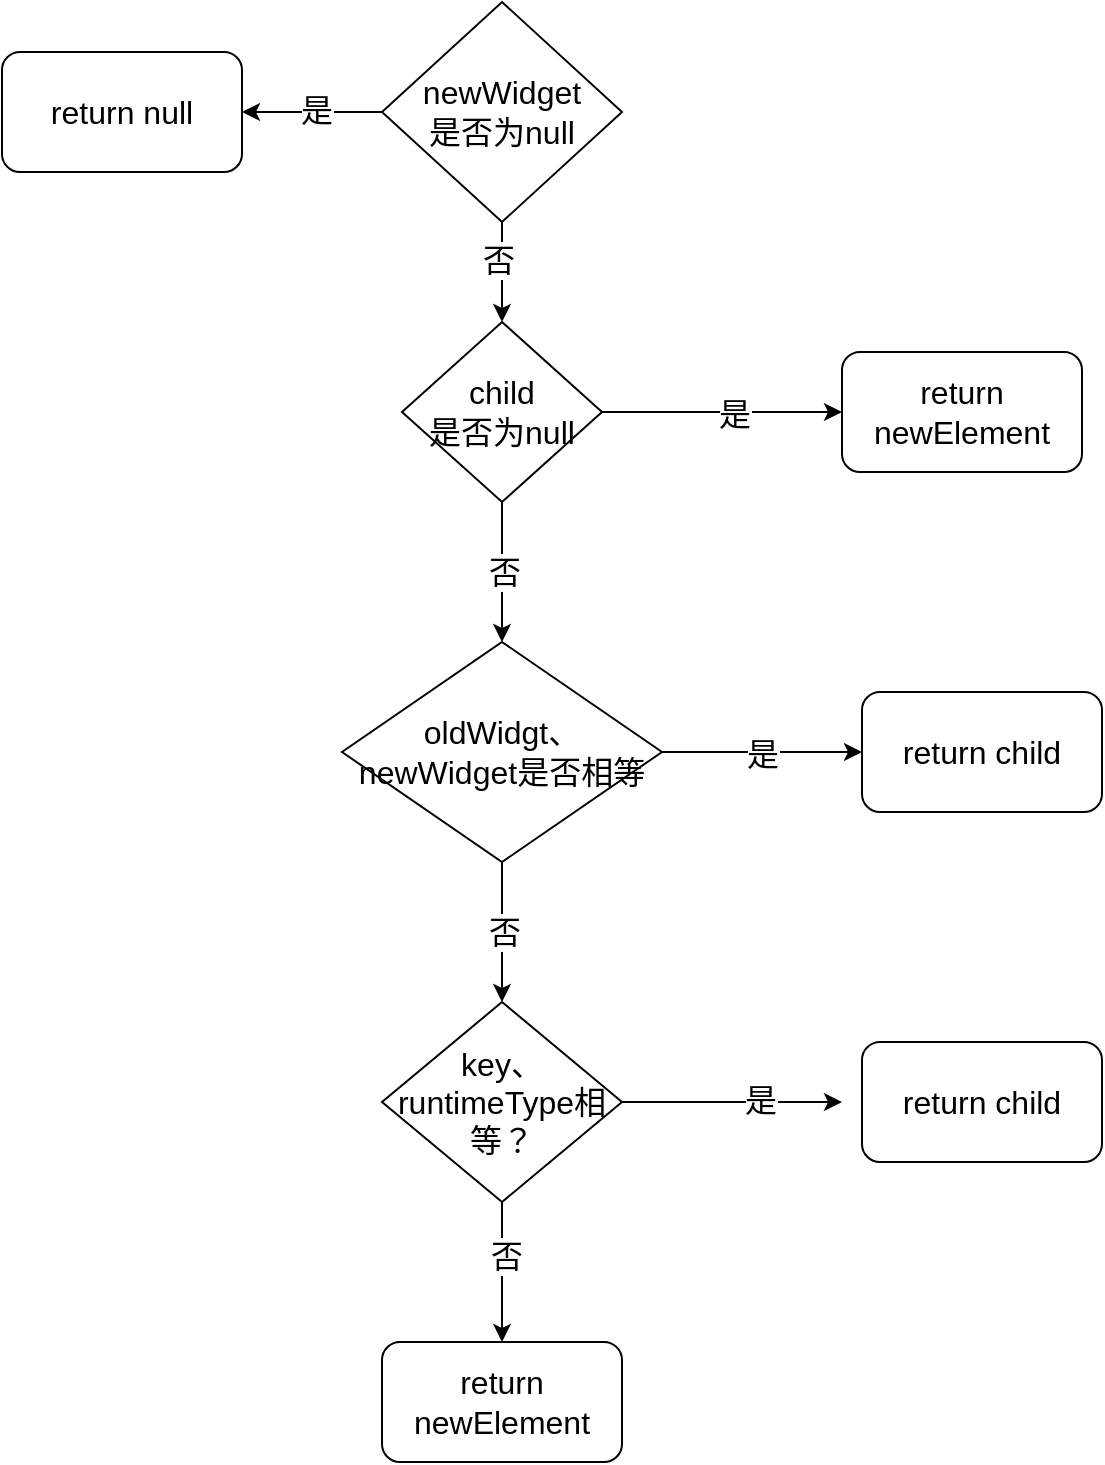 <mxfile version="14.4.2" type="github">
  <diagram id="AtRW8Q8L1CJCGrD88rt3" name="Page-1">
    <mxGraphModel dx="946" dy="614" grid="1" gridSize="10" guides="1" tooltips="1" connect="1" arrows="1" fold="1" page="1" pageScale="1" pageWidth="827" pageHeight="1169" math="0" shadow="0">
      <root>
        <mxCell id="0" />
        <mxCell id="1" parent="0" />
        <mxCell id="puQkV_bbzkEbfSVkpx3r-17" style="edgeStyle=orthogonalEdgeStyle;rounded=0;orthogonalLoop=1;jettySize=auto;html=1;exitX=0;exitY=0.5;exitDx=0;exitDy=0;entryX=1;entryY=0.5;entryDx=0;entryDy=0;fontSize=16;" edge="1" parent="1" source="puQkV_bbzkEbfSVkpx3r-1" target="puQkV_bbzkEbfSVkpx3r-4">
          <mxGeometry relative="1" as="geometry" />
        </mxCell>
        <mxCell id="puQkV_bbzkEbfSVkpx3r-20" value="是" style="edgeLabel;html=1;align=center;verticalAlign=middle;resizable=0;points=[];fontSize=16;" vertex="1" connectable="0" parent="puQkV_bbzkEbfSVkpx3r-17">
          <mxGeometry x="-0.057" y="-1" relative="1" as="geometry">
            <mxPoint as="offset" />
          </mxGeometry>
        </mxCell>
        <mxCell id="puQkV_bbzkEbfSVkpx3r-18" style="edgeStyle=orthogonalEdgeStyle;rounded=0;orthogonalLoop=1;jettySize=auto;html=1;exitX=0.5;exitY=1;exitDx=0;exitDy=0;entryX=0.5;entryY=0;entryDx=0;entryDy=0;fontSize=16;" edge="1" parent="1" source="puQkV_bbzkEbfSVkpx3r-1" target="puQkV_bbzkEbfSVkpx3r-6">
          <mxGeometry relative="1" as="geometry" />
        </mxCell>
        <mxCell id="puQkV_bbzkEbfSVkpx3r-19" value="否" style="edgeLabel;html=1;align=center;verticalAlign=middle;resizable=0;points=[];fontSize=16;" vertex="1" connectable="0" parent="puQkV_bbzkEbfSVkpx3r-18">
          <mxGeometry x="-0.24" y="-2" relative="1" as="geometry">
            <mxPoint as="offset" />
          </mxGeometry>
        </mxCell>
        <mxCell id="puQkV_bbzkEbfSVkpx3r-1" value="newWidget&lt;br style=&quot;font-size: 16px;&quot;&gt;是否为null" style="rhombus;whiteSpace=wrap;html=1;fontSize=16;" vertex="1" parent="1">
          <mxGeometry x="320" y="130" width="120" height="110" as="geometry" />
        </mxCell>
        <mxCell id="puQkV_bbzkEbfSVkpx3r-4" value="return null" style="rounded=1;whiteSpace=wrap;html=1;fontSize=16;" vertex="1" parent="1">
          <mxGeometry x="130" y="155" width="120" height="60" as="geometry" />
        </mxCell>
        <mxCell id="puQkV_bbzkEbfSVkpx3r-7" value="否" style="edgeStyle=orthogonalEdgeStyle;rounded=0;orthogonalLoop=1;jettySize=auto;html=1;exitX=0.5;exitY=1;exitDx=0;exitDy=0;fontSize=16;" edge="1" parent="1" source="puQkV_bbzkEbfSVkpx3r-6">
          <mxGeometry relative="1" as="geometry">
            <mxPoint x="380" y="450" as="targetPoint" />
          </mxGeometry>
        </mxCell>
        <mxCell id="puQkV_bbzkEbfSVkpx3r-9" style="edgeStyle=orthogonalEdgeStyle;rounded=0;orthogonalLoop=1;jettySize=auto;html=1;exitX=1;exitY=0.5;exitDx=0;exitDy=0;fontSize=16;entryX=0;entryY=0.5;entryDx=0;entryDy=0;" edge="1" parent="1" source="puQkV_bbzkEbfSVkpx3r-6" target="puQkV_bbzkEbfSVkpx3r-33">
          <mxGeometry relative="1" as="geometry">
            <mxPoint x="520" y="335" as="targetPoint" />
          </mxGeometry>
        </mxCell>
        <mxCell id="puQkV_bbzkEbfSVkpx3r-13" value="是" style="edgeLabel;html=1;align=center;verticalAlign=middle;resizable=0;points=[];fontSize=16;" vertex="1" connectable="0" parent="puQkV_bbzkEbfSVkpx3r-9">
          <mxGeometry x="0.089" y="-1" relative="1" as="geometry">
            <mxPoint as="offset" />
          </mxGeometry>
        </mxCell>
        <mxCell id="puQkV_bbzkEbfSVkpx3r-6" value="child&lt;br style=&quot;font-size: 16px;&quot;&gt;是否为null" style="rhombus;whiteSpace=wrap;html=1;fontSize=16;" vertex="1" parent="1">
          <mxGeometry x="330" y="290" width="100" height="90" as="geometry" />
        </mxCell>
        <mxCell id="puQkV_bbzkEbfSVkpx3r-14" value="return newElement" style="rounded=1;whiteSpace=wrap;html=1;fontSize=16;" vertex="1" parent="1">
          <mxGeometry x="320" y="800" width="120" height="60" as="geometry" />
        </mxCell>
        <mxCell id="puQkV_bbzkEbfSVkpx3r-21" value="否" style="edgeStyle=orthogonalEdgeStyle;rounded=0;orthogonalLoop=1;jettySize=auto;html=1;exitX=0.5;exitY=1;exitDx=0;exitDy=0;fontSize=16;" edge="1" parent="1" source="puQkV_bbzkEbfSVkpx3r-16">
          <mxGeometry relative="1" as="geometry">
            <mxPoint x="380" y="630" as="targetPoint" />
          </mxGeometry>
        </mxCell>
        <mxCell id="puQkV_bbzkEbfSVkpx3r-22" value="是" style="edgeStyle=orthogonalEdgeStyle;rounded=0;orthogonalLoop=1;jettySize=auto;html=1;exitX=1;exitY=0.5;exitDx=0;exitDy=0;fontSize=16;" edge="1" parent="1" source="puQkV_bbzkEbfSVkpx3r-16">
          <mxGeometry relative="1" as="geometry">
            <mxPoint x="560" y="505" as="targetPoint" />
          </mxGeometry>
        </mxCell>
        <mxCell id="puQkV_bbzkEbfSVkpx3r-16" value="oldWidgt、 newWidget是否相等" style="rhombus;whiteSpace=wrap;html=1;fontSize=16;" vertex="1" parent="1">
          <mxGeometry x="300" y="450" width="160" height="110" as="geometry" />
        </mxCell>
        <mxCell id="puQkV_bbzkEbfSVkpx3r-23" value="return child" style="rounded=1;whiteSpace=wrap;html=1;fontSize=16;" vertex="1" parent="1">
          <mxGeometry x="560" y="475" width="120" height="60" as="geometry" />
        </mxCell>
        <mxCell id="puQkV_bbzkEbfSVkpx3r-26" style="edgeStyle=orthogonalEdgeStyle;rounded=0;orthogonalLoop=1;jettySize=auto;html=1;exitX=0.5;exitY=1;exitDx=0;exitDy=0;fontSize=16;" edge="1" parent="1" source="puQkV_bbzkEbfSVkpx3r-25">
          <mxGeometry relative="1" as="geometry">
            <mxPoint x="380" y="800" as="targetPoint" />
          </mxGeometry>
        </mxCell>
        <mxCell id="puQkV_bbzkEbfSVkpx3r-31" value="否" style="edgeLabel;html=1;align=center;verticalAlign=middle;resizable=0;points=[];fontSize=16;" vertex="1" connectable="0" parent="puQkV_bbzkEbfSVkpx3r-26">
          <mxGeometry x="-0.229" y="2" relative="1" as="geometry">
            <mxPoint as="offset" />
          </mxGeometry>
        </mxCell>
        <mxCell id="puQkV_bbzkEbfSVkpx3r-28" style="edgeStyle=orthogonalEdgeStyle;rounded=0;orthogonalLoop=1;jettySize=auto;html=1;exitX=1;exitY=0.5;exitDx=0;exitDy=0;fontSize=16;" edge="1" parent="1" source="puQkV_bbzkEbfSVkpx3r-25">
          <mxGeometry relative="1" as="geometry">
            <mxPoint x="550" y="680" as="targetPoint" />
          </mxGeometry>
        </mxCell>
        <mxCell id="puQkV_bbzkEbfSVkpx3r-29" value="是" style="edgeLabel;html=1;align=center;verticalAlign=middle;resizable=0;points=[];fontSize=16;" vertex="1" connectable="0" parent="puQkV_bbzkEbfSVkpx3r-28">
          <mxGeometry x="0.255" y="2" relative="1" as="geometry">
            <mxPoint as="offset" />
          </mxGeometry>
        </mxCell>
        <mxCell id="puQkV_bbzkEbfSVkpx3r-25" value="key、runtimeType相等？" style="rhombus;whiteSpace=wrap;html=1;fontSize=16;" vertex="1" parent="1">
          <mxGeometry x="320" y="630" width="120" height="100" as="geometry" />
        </mxCell>
        <mxCell id="puQkV_bbzkEbfSVkpx3r-30" value="return child" style="rounded=1;whiteSpace=wrap;html=1;fontSize=16;" vertex="1" parent="1">
          <mxGeometry x="560" y="650" width="120" height="60" as="geometry" />
        </mxCell>
        <mxCell id="puQkV_bbzkEbfSVkpx3r-33" value="return newElement" style="rounded=1;whiteSpace=wrap;html=1;fontSize=16;" vertex="1" parent="1">
          <mxGeometry x="550" y="305" width="120" height="60" as="geometry" />
        </mxCell>
      </root>
    </mxGraphModel>
  </diagram>
</mxfile>
